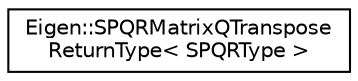 digraph "Graphical Class Hierarchy"
{
  edge [fontname="Helvetica",fontsize="10",labelfontname="Helvetica",labelfontsize="10"];
  node [fontname="Helvetica",fontsize="10",shape=record];
  rankdir="LR";
  Node1 [label="Eigen::SPQRMatrixQTranspose\lReturnType\< SPQRType \>",height=0.2,width=0.4,color="black", fillcolor="white", style="filled",URL="$struct_eigen_1_1_s_p_q_r_matrix_q_transpose_return_type.html"];
}
